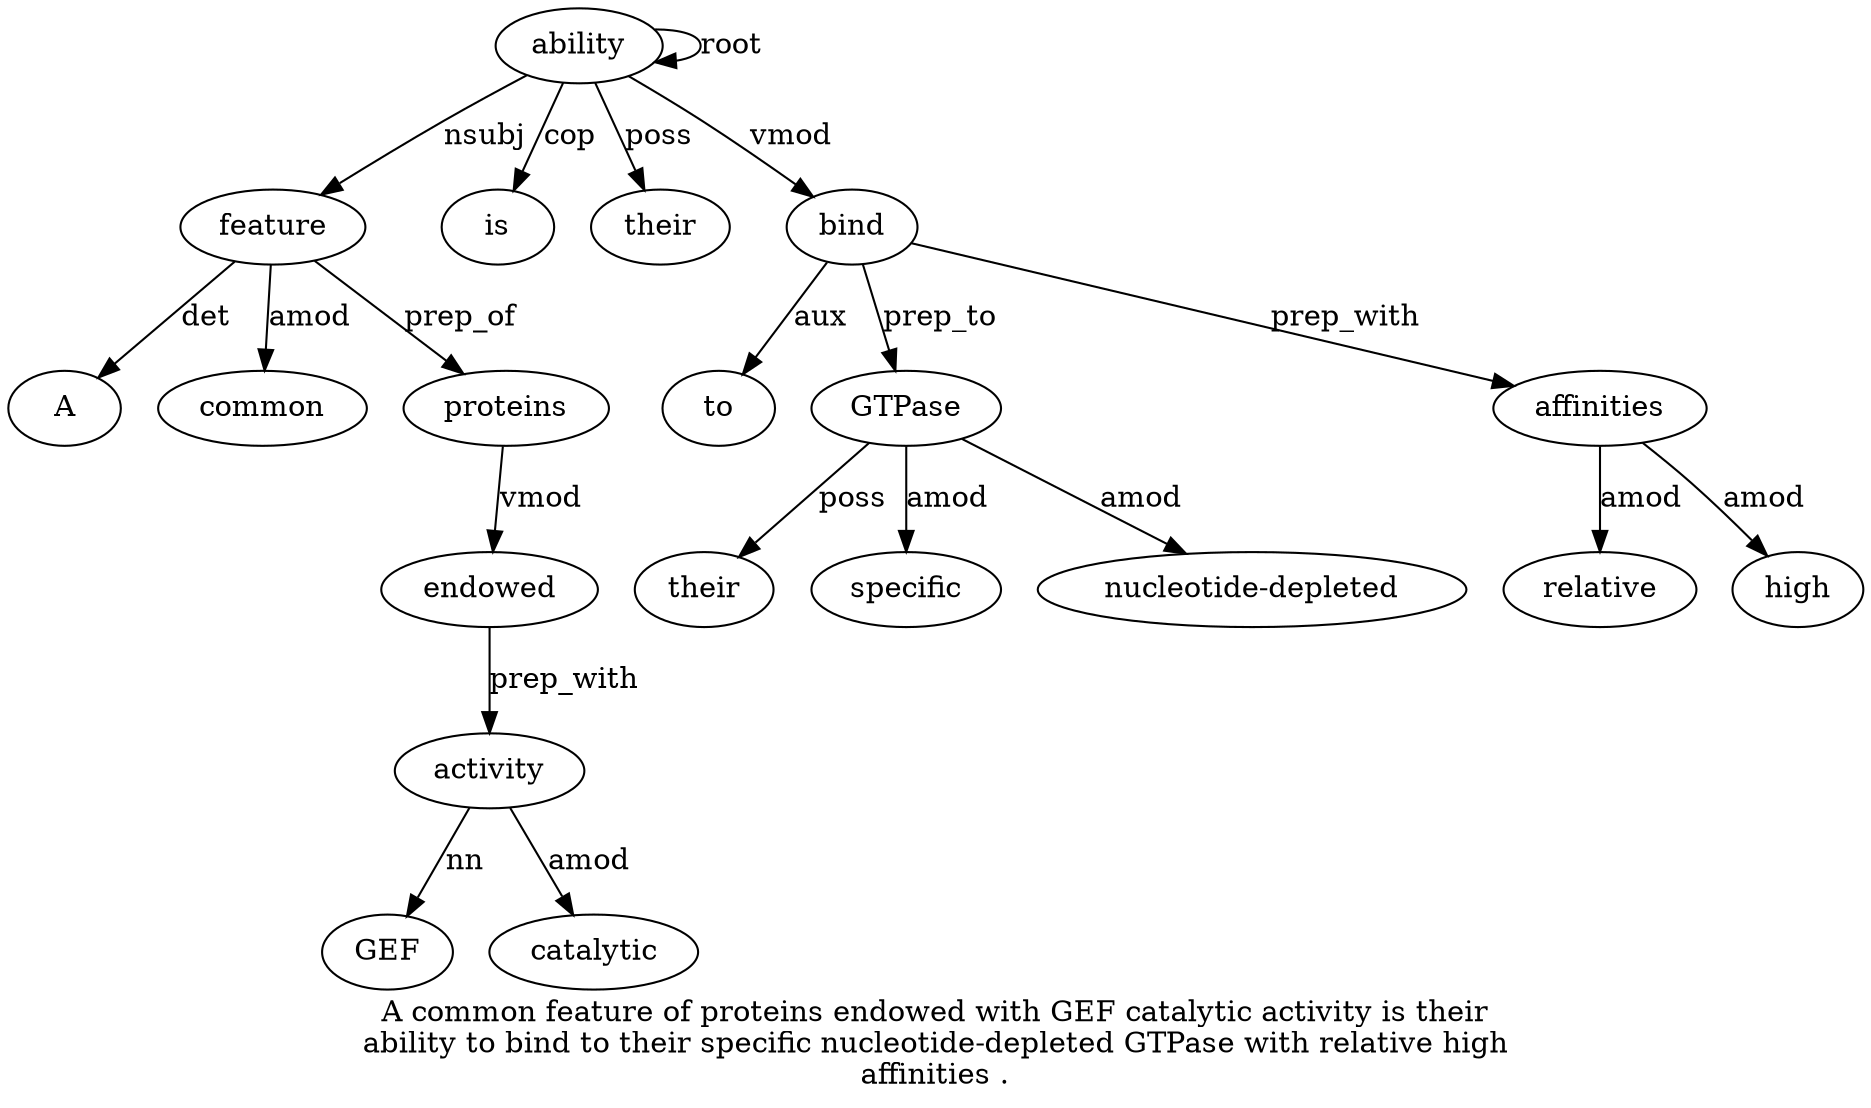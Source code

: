 digraph "A common feature of proteins endowed with GEF catalytic activity is their ability to bind to their specific nucleotide-depleted GTPase with relative high affinities ." {
label="A common feature of proteins endowed with GEF catalytic activity is their
ability to bind to their specific nucleotide-depleted GTPase with relative high
affinities .";
feature3 [style=filled, fillcolor=white, label=feature];
A1 [style=filled, fillcolor=white, label=A];
feature3 -> A1  [label=det];
common2 [style=filled, fillcolor=white, label=common];
feature3 -> common2  [label=amod];
ability13 [style=filled, fillcolor=white, label=ability];
ability13 -> feature3  [label=nsubj];
proteins5 [style=filled, fillcolor=white, label=proteins];
feature3 -> proteins5  [label=prep_of];
endowed6 [style=filled, fillcolor=white, label=endowed];
proteins5 -> endowed6  [label=vmod];
activity10 [style=filled, fillcolor=white, label=activity];
GEF8 [style=filled, fillcolor=white, label=GEF];
activity10 -> GEF8  [label=nn];
catalytic9 [style=filled, fillcolor=white, label=catalytic];
activity10 -> catalytic9  [label=amod];
endowed6 -> activity10  [label=prep_with];
is11 [style=filled, fillcolor=white, label=is];
ability13 -> is11  [label=cop];
their12 [style=filled, fillcolor=white, label=their];
ability13 -> their12  [label=poss];
ability13 -> ability13  [label=root];
bind15 [style=filled, fillcolor=white, label=bind];
to14 [style=filled, fillcolor=white, label=to];
bind15 -> to14  [label=aux];
ability13 -> bind15  [label=vmod];
GTPase20 [style=filled, fillcolor=white, label=GTPase];
their17 [style=filled, fillcolor=white, label=their];
GTPase20 -> their17  [label=poss];
specific18 [style=filled, fillcolor=white, label=specific];
GTPase20 -> specific18  [label=amod];
"nucleotide-depleted19" [style=filled, fillcolor=white, label="nucleotide-depleted"];
GTPase20 -> "nucleotide-depleted19"  [label=amod];
bind15 -> GTPase20  [label=prep_to];
affinities24 [style=filled, fillcolor=white, label=affinities];
relative22 [style=filled, fillcolor=white, label=relative];
affinities24 -> relative22  [label=amod];
high23 [style=filled, fillcolor=white, label=high];
affinities24 -> high23  [label=amod];
bind15 -> affinities24  [label=prep_with];
}
